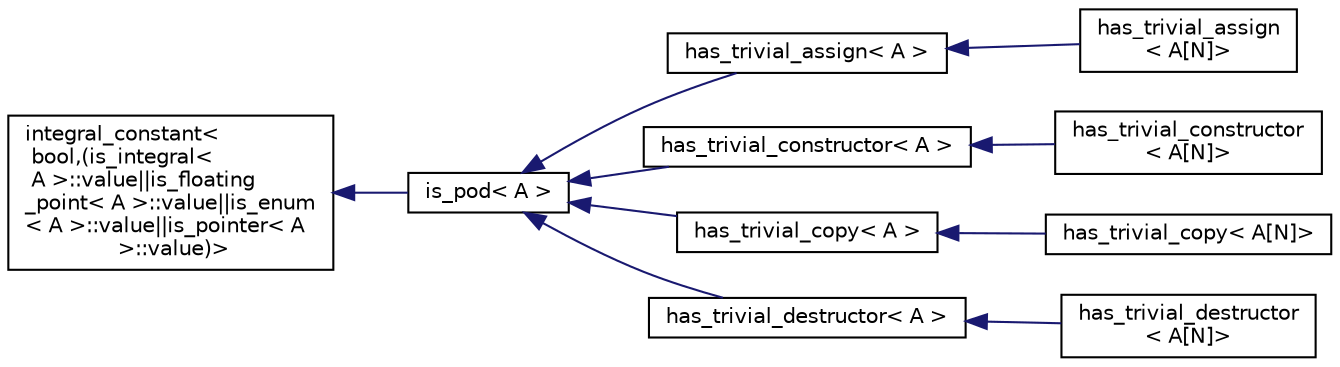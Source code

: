 digraph "Graphical Class Hierarchy"
{
  edge [fontname="Helvetica",fontsize="10",labelfontname="Helvetica",labelfontsize="10"];
  node [fontname="Helvetica",fontsize="10",shape=record];
  rankdir="LR";
  Node1 [label="integral_constant\<\l bool,(is_integral\<\l A \>::value\|\|is_floating\l_point\< A \>::value\|\|is_enum\l\< A \>::value\|\|is_pointer\< A\l \>::value)\>",height=0.2,width=0.4,color="black", fillcolor="white", style="filled",URL="$structintegral__constant.html"];
  Node1 -> Node2 [dir="back",color="midnightblue",fontsize="10",style="solid",fontname="Helvetica"];
  Node2 [label="is_pod\< A \>",height=0.2,width=0.4,color="black", fillcolor="white", style="filled",URL="$structis__pod.html"];
  Node2 -> Node3 [dir="back",color="midnightblue",fontsize="10",style="solid",fontname="Helvetica"];
  Node3 [label="has_trivial_assign\< A \>",height=0.2,width=0.4,color="black", fillcolor="white", style="filled",URL="$structhas__trivial__assign.html"];
  Node3 -> Node4 [dir="back",color="midnightblue",fontsize="10",style="solid",fontname="Helvetica"];
  Node4 [label="has_trivial_assign\l\< A[N]\>",height=0.2,width=0.4,color="black", fillcolor="white", style="filled",URL="$structhas__trivial__assign_3_01A[N]_4.html"];
  Node2 -> Node5 [dir="back",color="midnightblue",fontsize="10",style="solid",fontname="Helvetica"];
  Node5 [label="has_trivial_constructor\< A \>",height=0.2,width=0.4,color="black", fillcolor="white", style="filled",URL="$structhas__trivial__constructor.html"];
  Node5 -> Node6 [dir="back",color="midnightblue",fontsize="10",style="solid",fontname="Helvetica"];
  Node6 [label="has_trivial_constructor\l\< A[N]\>",height=0.2,width=0.4,color="black", fillcolor="white", style="filled",URL="$structhas__trivial__constructor_3_01A[N]_4.html"];
  Node2 -> Node7 [dir="back",color="midnightblue",fontsize="10",style="solid",fontname="Helvetica"];
  Node7 [label="has_trivial_copy\< A \>",height=0.2,width=0.4,color="black", fillcolor="white", style="filled",URL="$structhas__trivial__copy.html"];
  Node7 -> Node8 [dir="back",color="midnightblue",fontsize="10",style="solid",fontname="Helvetica"];
  Node8 [label="has_trivial_copy\< A[N]\>",height=0.2,width=0.4,color="black", fillcolor="white", style="filled",URL="$structhas__trivial__copy_3_01A[N]_4.html"];
  Node2 -> Node9 [dir="back",color="midnightblue",fontsize="10",style="solid",fontname="Helvetica"];
  Node9 [label="has_trivial_destructor\< A \>",height=0.2,width=0.4,color="black", fillcolor="white", style="filled",URL="$structhas__trivial__destructor.html"];
  Node9 -> Node10 [dir="back",color="midnightblue",fontsize="10",style="solid",fontname="Helvetica"];
  Node10 [label="has_trivial_destructor\l\< A[N]\>",height=0.2,width=0.4,color="black", fillcolor="white", style="filled",URL="$structhas__trivial__destructor_3_01A[N]_4.html"];
}
